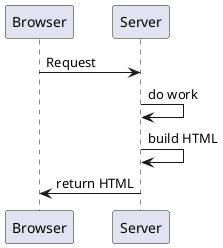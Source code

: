 @startuml
Browser-> Server: Request
Server -> Server: do work
Server -> Server: build HTML
Server -> Browser: return HTML
@enduml
